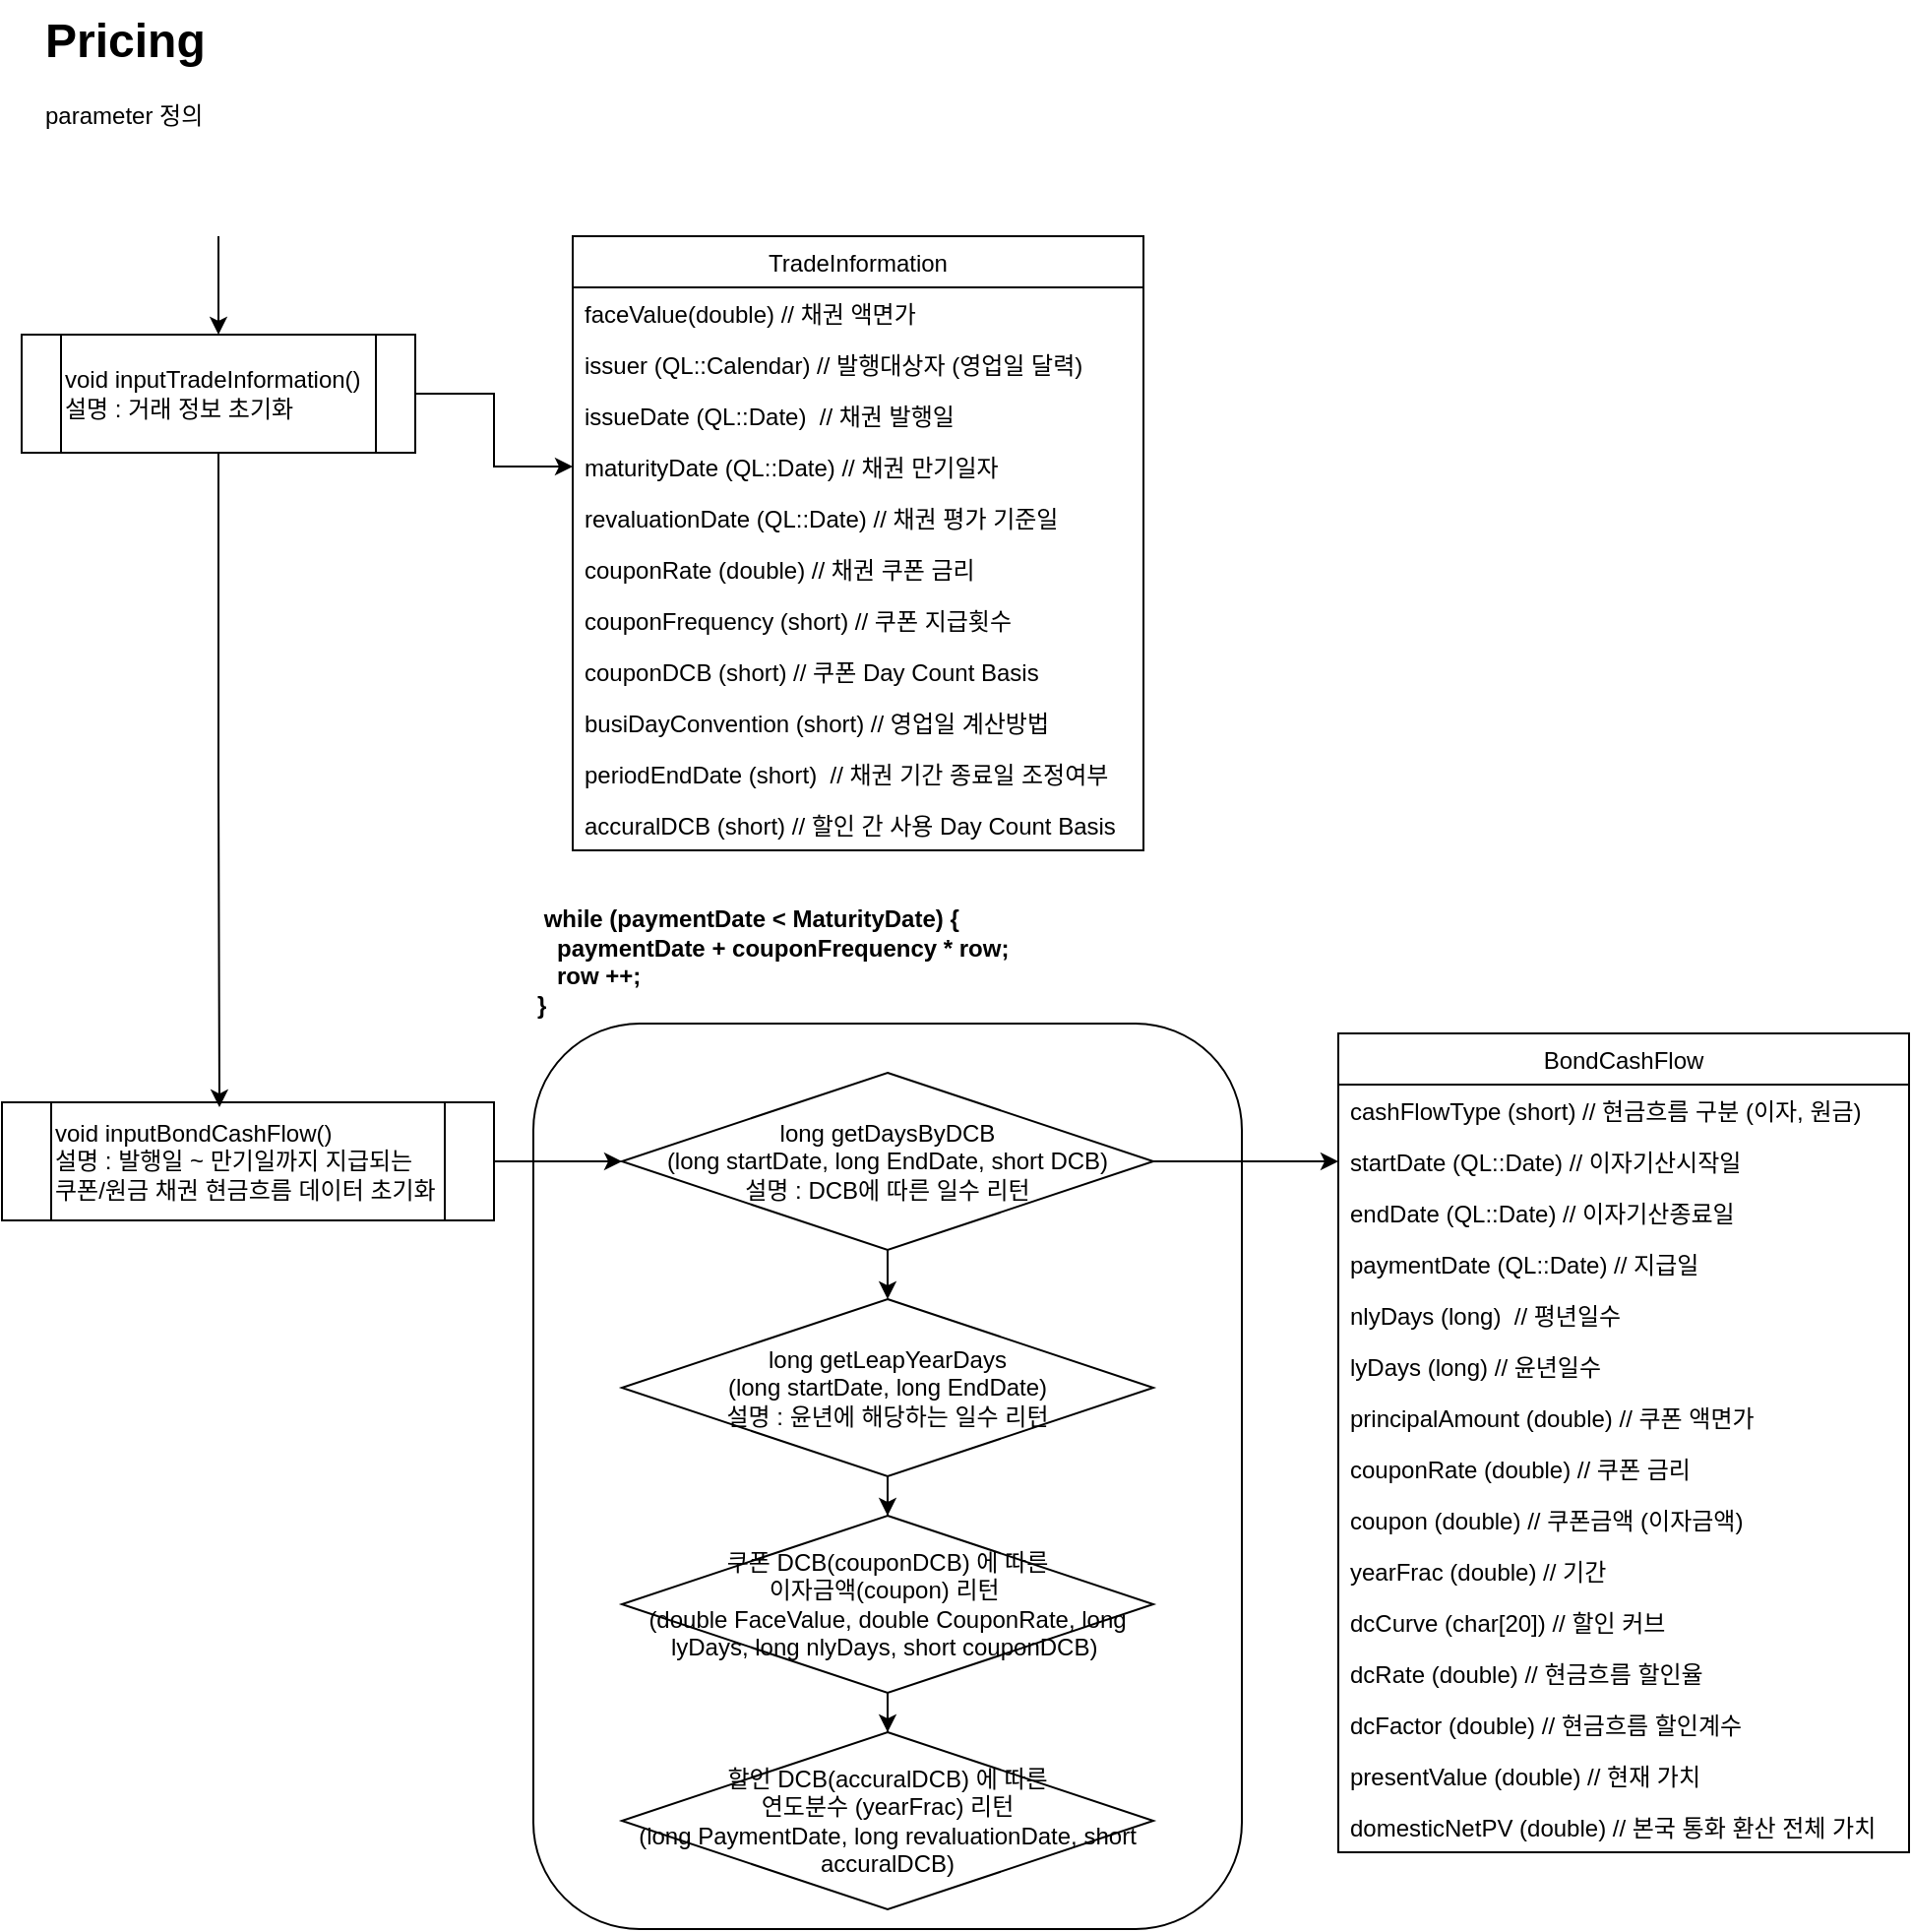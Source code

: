 <mxfile version="26.2.15">
  <diagram id="C5RBs43oDa-KdzZeNtuy" name="Page-1">
    <mxGraphModel dx="464" dy="832" grid="1" gridSize="10" guides="1" tooltips="1" connect="1" arrows="1" fold="1" page="1" pageScale="1" pageWidth="827" pageHeight="1169" math="0" shadow="0">
      <root>
        <mxCell id="WIyWlLk6GJQsqaUBKTNV-0" />
        <mxCell id="WIyWlLk6GJQsqaUBKTNV-1" parent="WIyWlLk6GJQsqaUBKTNV-0" />
        <mxCell id="vllQap5y_euDY9f6M8OZ-72" value="&lt;span style=&quot;&quot;&gt;&lt;b style=&quot;&quot;&gt;&lt;font&gt;&amp;nbsp;while (paymentDate &amp;lt; MaturityDate) {&lt;/font&gt;&lt;/b&gt;&lt;/span&gt;&lt;div style=&quot;&quot;&gt;&lt;b&gt;&lt;font&gt;&amp;nbsp; &amp;nbsp;paymentDate + couponFrequency * row;&lt;/font&gt;&lt;/b&gt;&lt;/div&gt;&lt;div style=&quot;&quot;&gt;&lt;b style=&quot;&quot;&gt;&lt;font&gt;&amp;nbsp; &amp;nbsp;row ++;&lt;/font&gt;&lt;/b&gt;&lt;/div&gt;&lt;div style=&quot;&quot;&gt;&lt;b style=&quot;&quot;&gt;&lt;font&gt;}&lt;/font&gt;&lt;/b&gt;&lt;/div&gt;" style="rounded=1;whiteSpace=wrap;html=1;labelPosition=center;verticalLabelPosition=top;align=left;verticalAlign=bottom;" parent="WIyWlLk6GJQsqaUBKTNV-1" vertex="1">
          <mxGeometry x="280" y="530" width="360" height="460" as="geometry" />
        </mxCell>
        <mxCell id="zkfFHV4jXpPFQw0GAbJ--17" value="TradeInformation" style="swimlane;fontStyle=0;align=center;verticalAlign=top;childLayout=stackLayout;horizontal=1;startSize=26;horizontalStack=0;resizeParent=1;resizeLast=0;collapsible=1;marginBottom=0;rounded=0;shadow=0;strokeWidth=1;swimlaneFillColor=default;labelBackgroundColor=none;" parent="WIyWlLk6GJQsqaUBKTNV-1" vertex="1">
          <mxGeometry x="300" y="130" width="290" height="312" as="geometry">
            <mxRectangle x="550" y="140" width="160" height="26" as="alternateBounds" />
          </mxGeometry>
        </mxCell>
        <mxCell id="zkfFHV4jXpPFQw0GAbJ--18" value="faceValue(double) // 채권 액면가" style="text;align=left;verticalAlign=top;spacingLeft=4;spacingRight=4;overflow=hidden;rotatable=0;points=[[0,0.5],[1,0.5]];portConstraint=eastwest;labelBackgroundColor=none;" parent="zkfFHV4jXpPFQw0GAbJ--17" vertex="1">
          <mxGeometry y="26" width="290" height="26" as="geometry" />
        </mxCell>
        <mxCell id="vllQap5y_euDY9f6M8OZ-1" value="issuer (QL::Calendar) // 발행대상자 (영업일 달력)" style="text;align=left;verticalAlign=top;spacingLeft=4;spacingRight=4;overflow=hidden;rotatable=0;points=[[0,0.5],[1,0.5]];portConstraint=eastwest;rounded=0;shadow=0;html=0;labelBackgroundColor=none;" parent="zkfFHV4jXpPFQw0GAbJ--17" vertex="1">
          <mxGeometry y="52" width="290" height="26" as="geometry" />
        </mxCell>
        <mxCell id="zkfFHV4jXpPFQw0GAbJ--19" value="issueDate (QL::Date)  // 채권 발행일" style="text;align=left;verticalAlign=top;spacingLeft=4;spacingRight=4;overflow=hidden;rotatable=0;points=[[0,0.5],[1,0.5]];portConstraint=eastwest;rounded=0;shadow=0;html=0;labelBackgroundColor=none;" parent="zkfFHV4jXpPFQw0GAbJ--17" vertex="1">
          <mxGeometry y="78" width="290" height="26" as="geometry" />
        </mxCell>
        <mxCell id="zkfFHV4jXpPFQw0GAbJ--20" value="maturityDate (QL::Date) // 채권 만기일자" style="text;align=left;verticalAlign=top;spacingLeft=4;spacingRight=4;overflow=hidden;rotatable=0;points=[[0,0.5],[1,0.5]];portConstraint=eastwest;rounded=0;shadow=0;html=0;glass=0;dashed=1;labelBackgroundColor=none;" parent="zkfFHV4jXpPFQw0GAbJ--17" vertex="1">
          <mxGeometry y="104" width="290" height="26" as="geometry" />
        </mxCell>
        <mxCell id="zkfFHV4jXpPFQw0GAbJ--21" value="revaluationDate (QL::Date) // 채권 평가 기준일" style="text;align=left;verticalAlign=top;spacingLeft=4;spacingRight=4;overflow=hidden;rotatable=0;points=[[0,0.5],[1,0.5]];portConstraint=eastwest;rounded=0;shadow=0;html=0;labelBackgroundColor=none;" parent="zkfFHV4jXpPFQw0GAbJ--17" vertex="1">
          <mxGeometry y="130" width="290" height="26" as="geometry" />
        </mxCell>
        <mxCell id="vllQap5y_euDY9f6M8OZ-2" value="couponRate (double) // 채권 쿠폰 금리" style="text;align=left;verticalAlign=top;spacingLeft=4;spacingRight=4;overflow=hidden;rotatable=0;points=[[0,0.5],[1,0.5]];portConstraint=eastwest;rounded=0;shadow=0;html=0;labelBackgroundColor=none;" parent="zkfFHV4jXpPFQw0GAbJ--17" vertex="1">
          <mxGeometry y="156" width="290" height="26" as="geometry" />
        </mxCell>
        <mxCell id="vllQap5y_euDY9f6M8OZ-3" value="couponFrequency (short) // 쿠폰 지급횟수" style="text;align=left;verticalAlign=top;spacingLeft=4;spacingRight=4;overflow=hidden;rotatable=0;points=[[0,0.5],[1,0.5]];portConstraint=eastwest;rounded=0;shadow=0;html=0;labelBackgroundColor=none;" parent="zkfFHV4jXpPFQw0GAbJ--17" vertex="1">
          <mxGeometry y="182" width="290" height="26" as="geometry" />
        </mxCell>
        <mxCell id="vllQap5y_euDY9f6M8OZ-4" value="couponDCB (short) // 쿠폰 Day Count Basis" style="text;align=left;verticalAlign=top;spacingLeft=4;spacingRight=4;overflow=hidden;rotatable=0;points=[[0,0.5],[1,0.5]];portConstraint=eastwest;rounded=0;shadow=0;html=0;labelBackgroundColor=none;" parent="zkfFHV4jXpPFQw0GAbJ--17" vertex="1">
          <mxGeometry y="208" width="290" height="26" as="geometry" />
        </mxCell>
        <mxCell id="vllQap5y_euDY9f6M8OZ-8" value="busiDayConvention (short) // 영업일 계산방법" style="text;align=left;verticalAlign=top;spacingLeft=4;spacingRight=4;overflow=hidden;rotatable=0;points=[[0,0.5],[1,0.5]];portConstraint=eastwest;rounded=0;shadow=0;html=0;labelBackgroundColor=none;" parent="zkfFHV4jXpPFQw0GAbJ--17" vertex="1">
          <mxGeometry y="234" width="290" height="26" as="geometry" />
        </mxCell>
        <mxCell id="vllQap5y_euDY9f6M8OZ-9" value="periodEndDate (short)  // 채권 기간 종료일 조정여부" style="text;align=left;verticalAlign=top;spacingLeft=4;spacingRight=4;overflow=hidden;rotatable=0;points=[[0,0.5],[1,0.5]];portConstraint=eastwest;rounded=0;shadow=0;html=0;labelBackgroundColor=none;" parent="zkfFHV4jXpPFQw0GAbJ--17" vertex="1">
          <mxGeometry y="260" width="290" height="26" as="geometry" />
        </mxCell>
        <mxCell id="vllQap5y_euDY9f6M8OZ-10" value="accuralDCB (short) // 할인 간 사용 Day Count Basis" style="text;align=left;verticalAlign=top;spacingLeft=4;spacingRight=4;overflow=hidden;rotatable=0;points=[[0,0.5],[1,0.5]];portConstraint=eastwest;rounded=0;shadow=0;html=0;labelBackgroundColor=none;" parent="zkfFHV4jXpPFQw0GAbJ--17" vertex="1">
          <mxGeometry y="286" width="290" height="26" as="geometry" />
        </mxCell>
        <mxCell id="vllQap5y_euDY9f6M8OZ-62" value="" style="edgeStyle=orthogonalEdgeStyle;rounded=0;orthogonalLoop=1;jettySize=auto;html=1;" parent="WIyWlLk6GJQsqaUBKTNV-1" source="vllQap5y_euDY9f6M8OZ-14" target="vllQap5y_euDY9f6M8OZ-61" edge="1">
          <mxGeometry relative="1" as="geometry" />
        </mxCell>
        <mxCell id="vllQap5y_euDY9f6M8OZ-14" value="&lt;h1 style=&quot;margin-top: 0px;&quot;&gt;Pricing&lt;/h1&gt;&lt;div&gt;parameter 정의&lt;/div&gt;" style="text;html=1;whiteSpace=wrap;overflow=hidden;rounded=0;labelBackgroundColor=none;" parent="WIyWlLk6GJQsqaUBKTNV-1" vertex="1">
          <mxGeometry x="30" y="10" width="180" height="120" as="geometry" />
        </mxCell>
        <mxCell id="vllQap5y_euDY9f6M8OZ-21" value="BondCashFlow" style="swimlane;fontStyle=0;align=center;verticalAlign=top;childLayout=stackLayout;horizontal=1;startSize=26;horizontalStack=0;resizeParent=1;resizeLast=0;collapsible=1;marginBottom=0;rounded=0;shadow=0;strokeWidth=1;labelBackgroundColor=none;" parent="WIyWlLk6GJQsqaUBKTNV-1" vertex="1">
          <mxGeometry x="689" y="535" width="290" height="416" as="geometry">
            <mxRectangle x="550" y="140" width="160" height="26" as="alternateBounds" />
          </mxGeometry>
        </mxCell>
        <mxCell id="vllQap5y_euDY9f6M8OZ-22" value="cashFlowType (short) // 현금흐름 구분 (이자, 원금)" style="text;align=left;verticalAlign=top;spacingLeft=4;spacingRight=4;overflow=hidden;rotatable=0;points=[[0,0.5],[1,0.5]];portConstraint=eastwest;labelBackgroundColor=none;" parent="vllQap5y_euDY9f6M8OZ-21" vertex="1">
          <mxGeometry y="26" width="290" height="26" as="geometry" />
        </mxCell>
        <mxCell id="vllQap5y_euDY9f6M8OZ-54" value="startDate (QL::Date) // 이자기산시작일" style="text;align=left;verticalAlign=top;spacingLeft=4;spacingRight=4;overflow=hidden;rotatable=0;points=[[0,0.5],[1,0.5]];portConstraint=eastwest;labelBackgroundColor=none;" parent="vllQap5y_euDY9f6M8OZ-21" vertex="1">
          <mxGeometry y="52" width="290" height="26" as="geometry" />
        </mxCell>
        <mxCell id="vllQap5y_euDY9f6M8OZ-23" value="endDate (QL::Date) // 이자기산종료일" style="text;align=left;verticalAlign=top;spacingLeft=4;spacingRight=4;overflow=hidden;rotatable=0;points=[[0,0.5],[1,0.5]];portConstraint=eastwest;rounded=0;shadow=0;html=0;labelBackgroundColor=none;" parent="vllQap5y_euDY9f6M8OZ-21" vertex="1">
          <mxGeometry y="78" width="290" height="26" as="geometry" />
        </mxCell>
        <mxCell id="vllQap5y_euDY9f6M8OZ-24" value="paymentDate (QL::Date) // 지급일" style="text;align=left;verticalAlign=top;spacingLeft=4;spacingRight=4;overflow=hidden;rotatable=0;points=[[0,0.5],[1,0.5]];portConstraint=eastwest;rounded=0;shadow=0;html=0;labelBackgroundColor=none;" parent="vllQap5y_euDY9f6M8OZ-21" vertex="1">
          <mxGeometry y="104" width="290" height="26" as="geometry" />
        </mxCell>
        <mxCell id="vllQap5y_euDY9f6M8OZ-25" value="nlyDays (long)  // 평년일수" style="text;align=left;verticalAlign=top;spacingLeft=4;spacingRight=4;overflow=hidden;rotatable=0;points=[[0,0.5],[1,0.5]];portConstraint=eastwest;rounded=0;shadow=0;html=0;labelBackgroundColor=none;" parent="vllQap5y_euDY9f6M8OZ-21" vertex="1">
          <mxGeometry y="130" width="290" height="26" as="geometry" />
        </mxCell>
        <mxCell id="vllQap5y_euDY9f6M8OZ-26" value="lyDays (long) // 윤년일수" style="text;align=left;verticalAlign=top;spacingLeft=4;spacingRight=4;overflow=hidden;rotatable=0;points=[[0,0.5],[1,0.5]];portConstraint=eastwest;rounded=0;shadow=0;html=0;labelBackgroundColor=none;" parent="vllQap5y_euDY9f6M8OZ-21" vertex="1">
          <mxGeometry y="156" width="290" height="26" as="geometry" />
        </mxCell>
        <mxCell id="vllQap5y_euDY9f6M8OZ-27" value="principalAmount (double) // 쿠폰 액면가" style="text;align=left;verticalAlign=top;spacingLeft=4;spacingRight=4;overflow=hidden;rotatable=0;points=[[0,0.5],[1,0.5]];portConstraint=eastwest;rounded=0;shadow=0;html=0;labelBackgroundColor=none;" parent="vllQap5y_euDY9f6M8OZ-21" vertex="1">
          <mxGeometry y="182" width="290" height="26" as="geometry" />
        </mxCell>
        <mxCell id="vllQap5y_euDY9f6M8OZ-28" value="couponRate (double) // 쿠폰 금리" style="text;align=left;verticalAlign=top;spacingLeft=4;spacingRight=4;overflow=hidden;rotatable=0;points=[[0,0.5],[1,0.5]];portConstraint=eastwest;rounded=0;shadow=0;html=0;labelBackgroundColor=none;" parent="vllQap5y_euDY9f6M8OZ-21" vertex="1">
          <mxGeometry y="208" width="290" height="26" as="geometry" />
        </mxCell>
        <mxCell id="vllQap5y_euDY9f6M8OZ-29" value="coupon (double) // 쿠폰금액 (이자금액)" style="text;align=left;verticalAlign=top;spacingLeft=4;spacingRight=4;overflow=hidden;rotatable=0;points=[[0,0.5],[1,0.5]];portConstraint=eastwest;rounded=0;shadow=0;html=0;labelBackgroundColor=none;" parent="vllQap5y_euDY9f6M8OZ-21" vertex="1">
          <mxGeometry y="234" width="290" height="26" as="geometry" />
        </mxCell>
        <mxCell id="vllQap5y_euDY9f6M8OZ-30" value="yearFrac (double) // 기간" style="text;align=left;verticalAlign=top;spacingLeft=4;spacingRight=4;overflow=hidden;rotatable=0;points=[[0,0.5],[1,0.5]];portConstraint=eastwest;rounded=0;shadow=0;html=0;labelBackgroundColor=none;" parent="vllQap5y_euDY9f6M8OZ-21" vertex="1">
          <mxGeometry y="260" width="290" height="26" as="geometry" />
        </mxCell>
        <mxCell id="vllQap5y_euDY9f6M8OZ-31" value="dcCurve (char[20]) // 할인 커브" style="text;align=left;verticalAlign=top;spacingLeft=4;spacingRight=4;overflow=hidden;rotatable=0;points=[[0,0.5],[1,0.5]];portConstraint=eastwest;rounded=0;shadow=0;html=0;labelBackgroundColor=none;" parent="vllQap5y_euDY9f6M8OZ-21" vertex="1">
          <mxGeometry y="286" width="290" height="26" as="geometry" />
        </mxCell>
        <mxCell id="vllQap5y_euDY9f6M8OZ-32" value="dcRate (double) // 현금흐름 할인율" style="text;align=left;verticalAlign=top;spacingLeft=4;spacingRight=4;overflow=hidden;rotatable=0;points=[[0,0.5],[1,0.5]];portConstraint=eastwest;rounded=0;shadow=0;html=0;labelBackgroundColor=none;" parent="vllQap5y_euDY9f6M8OZ-21" vertex="1">
          <mxGeometry y="312" width="290" height="26" as="geometry" />
        </mxCell>
        <mxCell id="vllQap5y_euDY9f6M8OZ-36" value="dcFactor (double) // 현금흐름 할인계수" style="text;align=left;verticalAlign=top;spacingLeft=4;spacingRight=4;overflow=hidden;rotatable=0;points=[[0,0.5],[1,0.5]];portConstraint=eastwest;rounded=0;shadow=0;html=0;labelBackgroundColor=none;" parent="vllQap5y_euDY9f6M8OZ-21" vertex="1">
          <mxGeometry y="338" width="290" height="26" as="geometry" />
        </mxCell>
        <mxCell id="vllQap5y_euDY9f6M8OZ-37" value="presentValue (double) // 현재 가치" style="text;align=left;verticalAlign=top;spacingLeft=4;spacingRight=4;overflow=hidden;rotatable=0;points=[[0,0.5],[1,0.5]];portConstraint=eastwest;rounded=0;shadow=0;html=0;labelBackgroundColor=none;" parent="vllQap5y_euDY9f6M8OZ-21" vertex="1">
          <mxGeometry y="364" width="290" height="26" as="geometry" />
        </mxCell>
        <mxCell id="vllQap5y_euDY9f6M8OZ-38" value="domesticNetPV (double) // 본국 통화 환산 전체 가치" style="text;align=left;verticalAlign=top;spacingLeft=4;spacingRight=4;overflow=hidden;rotatable=0;points=[[0,0.5],[1,0.5]];portConstraint=eastwest;rounded=0;shadow=0;html=0;labelBackgroundColor=none;" parent="vllQap5y_euDY9f6M8OZ-21" vertex="1">
          <mxGeometry y="390" width="290" height="26" as="geometry" />
        </mxCell>
        <mxCell id="vllQap5y_euDY9f6M8OZ-67" value="" style="edgeStyle=orthogonalEdgeStyle;rounded=0;orthogonalLoop=1;jettySize=auto;html=1;" parent="WIyWlLk6GJQsqaUBKTNV-1" source="vllQap5y_euDY9f6M8OZ-57" target="vllQap5y_euDY9f6M8OZ-54" edge="1">
          <mxGeometry relative="1" as="geometry" />
        </mxCell>
        <mxCell id="vllQap5y_euDY9f6M8OZ-77" value="" style="edgeStyle=orthogonalEdgeStyle;rounded=0;orthogonalLoop=1;jettySize=auto;html=1;" parent="WIyWlLk6GJQsqaUBKTNV-1" source="vllQap5y_euDY9f6M8OZ-57" target="vllQap5y_euDY9f6M8OZ-74" edge="1">
          <mxGeometry relative="1" as="geometry" />
        </mxCell>
        <mxCell id="vllQap5y_euDY9f6M8OZ-57" value="long getDaysByDCB&lt;br&gt;(long startDate, long EndDate, short DCB)&lt;div&gt;설명 : DCB에 따른 일수 리턴&lt;br&gt;&lt;/div&gt;" style="rhombus;whiteSpace=wrap;html=1;labelBackgroundColor=none;" parent="WIyWlLk6GJQsqaUBKTNV-1" vertex="1">
          <mxGeometry x="325" y="555" width="270" height="90" as="geometry" />
        </mxCell>
        <mxCell id="vllQap5y_euDY9f6M8OZ-66" value="" style="edgeStyle=orthogonalEdgeStyle;rounded=0;orthogonalLoop=1;jettySize=auto;html=1;" parent="WIyWlLk6GJQsqaUBKTNV-1" source="vllQap5y_euDY9f6M8OZ-59" target="vllQap5y_euDY9f6M8OZ-57" edge="1">
          <mxGeometry relative="1" as="geometry" />
        </mxCell>
        <mxCell id="vllQap5y_euDY9f6M8OZ-59" value="void inputBondCashFlow()&lt;br&gt;설명 :&amp;nbsp;발행일 ~ 만기일까지 지급되는 &lt;br&gt;쿠폰/원금 채권 현금흐름 데이터 초기화" style="shape=process;whiteSpace=wrap;html=1;backgroundOutline=1;align=left;" parent="WIyWlLk6GJQsqaUBKTNV-1" vertex="1">
          <mxGeometry x="10" y="570" width="250" height="60" as="geometry" />
        </mxCell>
        <mxCell id="vllQap5y_euDY9f6M8OZ-63" value="" style="edgeStyle=orthogonalEdgeStyle;rounded=0;orthogonalLoop=1;jettySize=auto;html=1;" parent="WIyWlLk6GJQsqaUBKTNV-1" source="vllQap5y_euDY9f6M8OZ-61" target="zkfFHV4jXpPFQw0GAbJ--20" edge="1">
          <mxGeometry relative="1" as="geometry" />
        </mxCell>
        <mxCell id="vllQap5y_euDY9f6M8OZ-61" value="&lt;span style=&quot;text-align: center;&quot;&gt;void inputTradeInformation()&lt;/span&gt;&lt;br style=&quot;text-align: center;&quot;&gt;&lt;span style=&quot;text-align: center;&quot;&gt;설명 : 거래 정보 초기화&lt;/span&gt;" style="shape=process;whiteSpace=wrap;html=1;backgroundOutline=1;align=left;" parent="WIyWlLk6GJQsqaUBKTNV-1" vertex="1">
          <mxGeometry x="20" y="180" width="200" height="60" as="geometry" />
        </mxCell>
        <mxCell id="vllQap5y_euDY9f6M8OZ-65" style="edgeStyle=orthogonalEdgeStyle;rounded=0;orthogonalLoop=1;jettySize=auto;html=1;exitX=0.5;exitY=1;exitDx=0;exitDy=0;entryX=0.442;entryY=0.042;entryDx=0;entryDy=0;entryPerimeter=0;" parent="WIyWlLk6GJQsqaUBKTNV-1" source="vllQap5y_euDY9f6M8OZ-61" target="vllQap5y_euDY9f6M8OZ-59" edge="1">
          <mxGeometry relative="1" as="geometry" />
        </mxCell>
        <mxCell id="vllQap5y_euDY9f6M8OZ-79" value="" style="edgeStyle=orthogonalEdgeStyle;rounded=0;orthogonalLoop=1;jettySize=auto;html=1;" parent="WIyWlLk6GJQsqaUBKTNV-1" source="vllQap5y_euDY9f6M8OZ-74" target="vllQap5y_euDY9f6M8OZ-78" edge="1">
          <mxGeometry relative="1" as="geometry" />
        </mxCell>
        <mxCell id="vllQap5y_euDY9f6M8OZ-74" value="long getLeapYearDays&lt;br&gt;(long startDate, long EndDate)&lt;div&gt;설명 : 윤년에 해당하는 일수 리턴&lt;/div&gt;" style="rhombus;whiteSpace=wrap;html=1;labelBackgroundColor=none;" parent="WIyWlLk6GJQsqaUBKTNV-1" vertex="1">
          <mxGeometry x="325" y="670" width="270" height="90" as="geometry" />
        </mxCell>
        <mxCell id="vllQap5y_euDY9f6M8OZ-81" value="" style="edgeStyle=orthogonalEdgeStyle;rounded=0;orthogonalLoop=1;jettySize=auto;html=1;" parent="WIyWlLk6GJQsqaUBKTNV-1" source="vllQap5y_euDY9f6M8OZ-78" target="vllQap5y_euDY9f6M8OZ-80" edge="1">
          <mxGeometry relative="1" as="geometry" />
        </mxCell>
        <mxCell id="vllQap5y_euDY9f6M8OZ-78" value="쿠폰 DCB(couponDCB) 에 따른 &lt;br&gt;이자금액(coupon) 리턴&amp;nbsp;&lt;br&gt;(double FaceValue, double CouponRate, long lyDays, long nlyDays, short couponDCB)&amp;nbsp;" style="rhombus;whiteSpace=wrap;html=1;labelBackgroundColor=none;" parent="WIyWlLk6GJQsqaUBKTNV-1" vertex="1">
          <mxGeometry x="325" y="780" width="270" height="90" as="geometry" />
        </mxCell>
        <mxCell id="vllQap5y_euDY9f6M8OZ-80" value="할인 DCB(accuralDCB) 에 따른&lt;div&gt;연도분수 (yearFrac) 리턴&lt;br&gt;(long PaymentDate, long revaluationDate, short accuralDCB)&lt;/div&gt;" style="rhombus;whiteSpace=wrap;html=1;labelBackgroundColor=none;" parent="WIyWlLk6GJQsqaUBKTNV-1" vertex="1">
          <mxGeometry x="325" y="890" width="270" height="90" as="geometry" />
        </mxCell>
      </root>
    </mxGraphModel>
  </diagram>
</mxfile>
